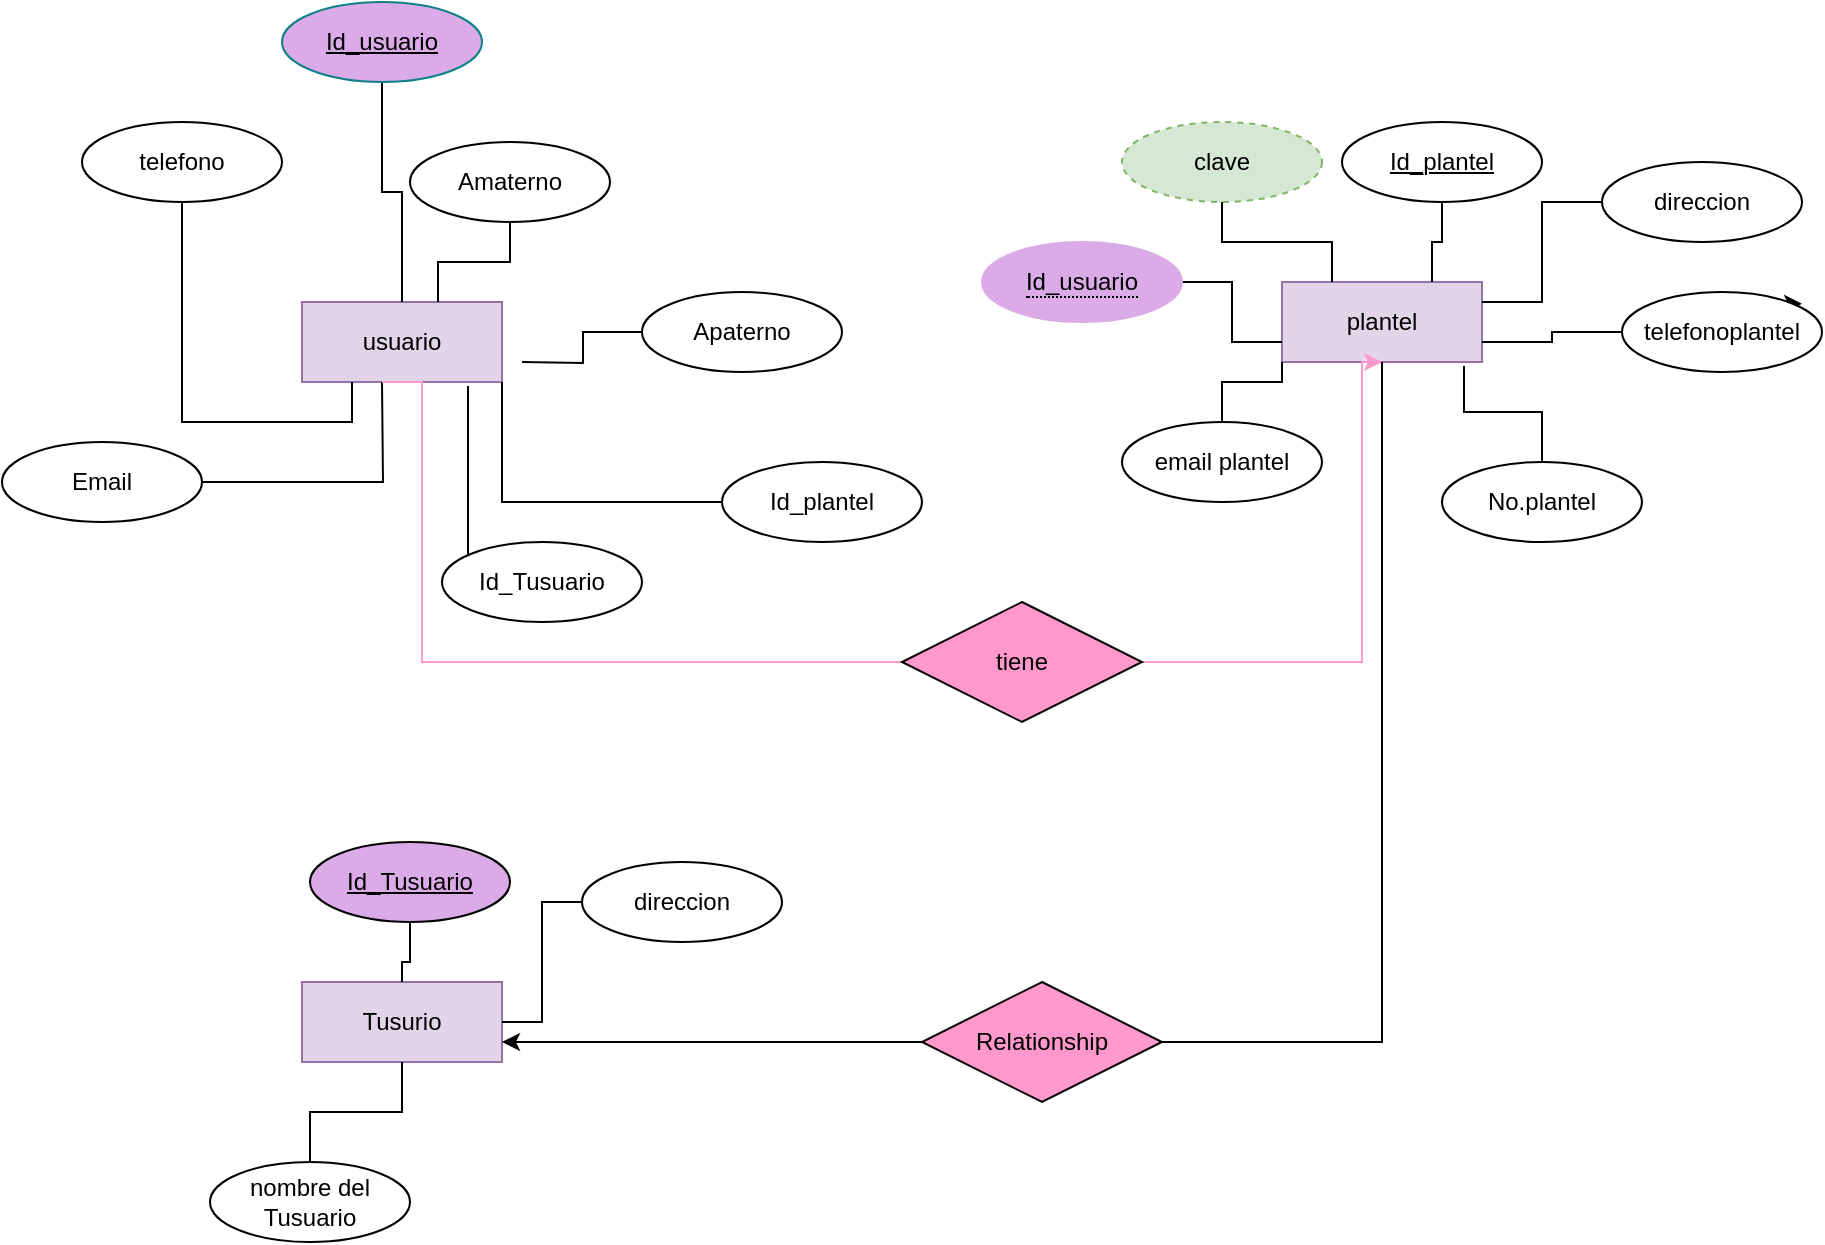 <mxfile version="21.0.10" type="github">
  <diagram name="modelo entidad relacional" id="rSTaFR-yeP3W_gnC_Nb5">
    <mxGraphModel dx="794" dy="683" grid="1" gridSize="10" guides="1" tooltips="1" connect="1" arrows="1" fold="1" page="1" pageScale="1" pageWidth="827" pageHeight="1169" math="0" shadow="0">
      <root>
        <mxCell id="0" />
        <mxCell id="1" parent="0" />
        <mxCell id="Cid5gTUoB3xwM6PfSime-2" value="usuario" style="whiteSpace=wrap;html=1;align=center;fillColor=#e1d5e7;strokeColor=#9673a6;" vertex="1" parent="1">
          <mxGeometry x="360" y="530" width="100" height="40" as="geometry" />
        </mxCell>
        <mxCell id="Cid5gTUoB3xwM6PfSime-49" style="edgeStyle=orthogonalEdgeStyle;rounded=0;orthogonalLoop=1;jettySize=auto;html=1;endArrow=none;endFill=0;" edge="1" parent="1" source="Cid5gTUoB3xwM6PfSime-3" target="Cid5gTUoB3xwM6PfSime-2">
          <mxGeometry relative="1" as="geometry" />
        </mxCell>
        <mxCell id="Cid5gTUoB3xwM6PfSime-3" value="Id_usuario" style="ellipse;whiteSpace=wrap;html=1;align=center;fontStyle=4;fillColor=#DBABE8;strokeColor=#0e8088;" vertex="1" parent="1">
          <mxGeometry x="350" y="380" width="100" height="40" as="geometry" />
        </mxCell>
        <mxCell id="Cid5gTUoB3xwM6PfSime-13" style="edgeStyle=orthogonalEdgeStyle;rounded=0;orthogonalLoop=1;jettySize=auto;html=1;entryX=0.25;entryY=1;entryDx=0;entryDy=0;endArrow=none;endFill=0;" edge="1" parent="1" source="Cid5gTUoB3xwM6PfSime-5" target="Cid5gTUoB3xwM6PfSime-2">
          <mxGeometry relative="1" as="geometry">
            <Array as="points">
              <mxPoint x="385" y="590" />
            </Array>
          </mxGeometry>
        </mxCell>
        <mxCell id="Cid5gTUoB3xwM6PfSime-5" value="telefono" style="ellipse;whiteSpace=wrap;html=1;align=center;" vertex="1" parent="1">
          <mxGeometry x="250" y="440" width="100" height="40" as="geometry" />
        </mxCell>
        <mxCell id="Cid5gTUoB3xwM6PfSime-50" style="edgeStyle=orthogonalEdgeStyle;rounded=0;orthogonalLoop=1;jettySize=auto;html=1;endArrow=none;endFill=0;" edge="1" parent="1" source="Cid5gTUoB3xwM6PfSime-7">
          <mxGeometry relative="1" as="geometry">
            <mxPoint x="400" y="570" as="targetPoint" />
          </mxGeometry>
        </mxCell>
        <mxCell id="Cid5gTUoB3xwM6PfSime-7" value="Email" style="ellipse;whiteSpace=wrap;html=1;align=center;" vertex="1" parent="1">
          <mxGeometry x="210" y="600" width="100" height="40" as="geometry" />
        </mxCell>
        <mxCell id="Cid5gTUoB3xwM6PfSime-17" style="edgeStyle=orthogonalEdgeStyle;rounded=0;orthogonalLoop=1;jettySize=auto;html=1;entryX=0.68;entryY=0;entryDx=0;entryDy=0;entryPerimeter=0;endArrow=none;endFill=0;" edge="1" parent="1" source="Cid5gTUoB3xwM6PfSime-9" target="Cid5gTUoB3xwM6PfSime-2">
          <mxGeometry relative="1" as="geometry" />
        </mxCell>
        <mxCell id="Cid5gTUoB3xwM6PfSime-9" value="Amaterno" style="ellipse;whiteSpace=wrap;html=1;align=center;" vertex="1" parent="1">
          <mxGeometry x="414" y="450" width="100" height="40" as="geometry" />
        </mxCell>
        <mxCell id="Cid5gTUoB3xwM6PfSime-18" style="edgeStyle=orthogonalEdgeStyle;rounded=0;orthogonalLoop=1;jettySize=auto;html=1;endArrow=none;endFill=0;" edge="1" parent="1" source="Cid5gTUoB3xwM6PfSime-10">
          <mxGeometry relative="1" as="geometry">
            <mxPoint x="470" y="560" as="targetPoint" />
          </mxGeometry>
        </mxCell>
        <mxCell id="Cid5gTUoB3xwM6PfSime-10" value="Apaterno" style="ellipse;whiteSpace=wrap;html=1;align=center;" vertex="1" parent="1">
          <mxGeometry x="530" y="525" width="100" height="40" as="geometry" />
        </mxCell>
        <mxCell id="Cid5gTUoB3xwM6PfSime-15" style="edgeStyle=orthogonalEdgeStyle;rounded=0;orthogonalLoop=1;jettySize=auto;html=1;entryX=0.83;entryY=1.05;entryDx=0;entryDy=0;entryPerimeter=0;endArrow=none;endFill=0;" edge="1" parent="1" source="Cid5gTUoB3xwM6PfSime-11" target="Cid5gTUoB3xwM6PfSime-2">
          <mxGeometry relative="1" as="geometry">
            <Array as="points">
              <mxPoint x="443" y="630" />
              <mxPoint x="443" y="630" />
            </Array>
          </mxGeometry>
        </mxCell>
        <mxCell id="Cid5gTUoB3xwM6PfSime-11" value="Id_Tusuario" style="ellipse;whiteSpace=wrap;html=1;align=center;" vertex="1" parent="1">
          <mxGeometry x="430" y="650" width="100" height="40" as="geometry" />
        </mxCell>
        <mxCell id="Cid5gTUoB3xwM6PfSime-16" style="edgeStyle=orthogonalEdgeStyle;rounded=0;orthogonalLoop=1;jettySize=auto;html=1;entryX=1;entryY=1;entryDx=0;entryDy=0;endArrow=none;endFill=0;" edge="1" parent="1" source="Cid5gTUoB3xwM6PfSime-12" target="Cid5gTUoB3xwM6PfSime-2">
          <mxGeometry relative="1" as="geometry" />
        </mxCell>
        <mxCell id="Cid5gTUoB3xwM6PfSime-12" value="Id_plantel" style="ellipse;whiteSpace=wrap;html=1;align=center;" vertex="1" parent="1">
          <mxGeometry x="570" y="610" width="100" height="40" as="geometry" />
        </mxCell>
        <mxCell id="Cid5gTUoB3xwM6PfSime-19" value="plantel" style="whiteSpace=wrap;html=1;align=center;fillColor=#e1d5e7;strokeColor=#9673a6;" vertex="1" parent="1">
          <mxGeometry x="850" y="520" width="100" height="40" as="geometry" />
        </mxCell>
        <mxCell id="Cid5gTUoB3xwM6PfSime-30" style="edgeStyle=orthogonalEdgeStyle;rounded=0;orthogonalLoop=1;jettySize=auto;html=1;entryX=0.75;entryY=0;entryDx=0;entryDy=0;endArrow=none;endFill=0;" edge="1" parent="1" source="Cid5gTUoB3xwM6PfSime-20" target="Cid5gTUoB3xwM6PfSime-19">
          <mxGeometry relative="1" as="geometry" />
        </mxCell>
        <mxCell id="Cid5gTUoB3xwM6PfSime-20" value="Id_plantel" style="ellipse;whiteSpace=wrap;html=1;align=center;fontStyle=4;" vertex="1" parent="1">
          <mxGeometry x="880" y="440" width="100" height="40" as="geometry" />
        </mxCell>
        <mxCell id="Cid5gTUoB3xwM6PfSime-31" style="edgeStyle=orthogonalEdgeStyle;rounded=0;orthogonalLoop=1;jettySize=auto;html=1;entryX=1;entryY=0.25;entryDx=0;entryDy=0;endArrow=none;endFill=0;" edge="1" parent="1" source="Cid5gTUoB3xwM6PfSime-23" target="Cid5gTUoB3xwM6PfSime-19">
          <mxGeometry relative="1" as="geometry">
            <mxPoint x="960" y="540" as="targetPoint" />
          </mxGeometry>
        </mxCell>
        <mxCell id="Cid5gTUoB3xwM6PfSime-23" value="direccion" style="ellipse;whiteSpace=wrap;html=1;align=center;" vertex="1" parent="1">
          <mxGeometry x="1010" y="460" width="100" height="40" as="geometry" />
        </mxCell>
        <mxCell id="Cid5gTUoB3xwM6PfSime-28" style="edgeStyle=orthogonalEdgeStyle;rounded=0;orthogonalLoop=1;jettySize=auto;html=1;exitX=1;exitY=0;exitDx=0;exitDy=0;" edge="1" parent="1" source="Cid5gTUoB3xwM6PfSime-24">
          <mxGeometry relative="1" as="geometry">
            <mxPoint x="1110" y="531" as="targetPoint" />
          </mxGeometry>
        </mxCell>
        <mxCell id="Cid5gTUoB3xwM6PfSime-32" style="edgeStyle=orthogonalEdgeStyle;rounded=0;orthogonalLoop=1;jettySize=auto;html=1;entryX=1;entryY=0.75;entryDx=0;entryDy=0;endArrow=none;endFill=0;" edge="1" parent="1" source="Cid5gTUoB3xwM6PfSime-24" target="Cid5gTUoB3xwM6PfSime-19">
          <mxGeometry relative="1" as="geometry" />
        </mxCell>
        <mxCell id="Cid5gTUoB3xwM6PfSime-24" value="telefonoplantel" style="ellipse;whiteSpace=wrap;html=1;align=center;" vertex="1" parent="1">
          <mxGeometry x="1020" y="525" width="100" height="40" as="geometry" />
        </mxCell>
        <mxCell id="Cid5gTUoB3xwM6PfSime-52" style="edgeStyle=orthogonalEdgeStyle;rounded=0;orthogonalLoop=1;jettySize=auto;html=1;entryX=0;entryY=1;entryDx=0;entryDy=0;endArrow=none;endFill=0;" edge="1" parent="1" source="Cid5gTUoB3xwM6PfSime-25" target="Cid5gTUoB3xwM6PfSime-19">
          <mxGeometry relative="1" as="geometry" />
        </mxCell>
        <mxCell id="Cid5gTUoB3xwM6PfSime-25" value="email plantel" style="ellipse;whiteSpace=wrap;html=1;align=center;" vertex="1" parent="1">
          <mxGeometry x="770" y="590" width="100" height="40" as="geometry" />
        </mxCell>
        <mxCell id="Cid5gTUoB3xwM6PfSime-33" style="edgeStyle=orthogonalEdgeStyle;rounded=0;orthogonalLoop=1;jettySize=auto;html=1;entryX=0.91;entryY=1.05;entryDx=0;entryDy=0;entryPerimeter=0;endArrow=none;endFill=0;" edge="1" parent="1" source="Cid5gTUoB3xwM6PfSime-26" target="Cid5gTUoB3xwM6PfSime-19">
          <mxGeometry relative="1" as="geometry" />
        </mxCell>
        <mxCell id="Cid5gTUoB3xwM6PfSime-26" value="No.plantel" style="ellipse;whiteSpace=wrap;html=1;align=center;" vertex="1" parent="1">
          <mxGeometry x="930" y="610" width="100" height="40" as="geometry" />
        </mxCell>
        <mxCell id="Cid5gTUoB3xwM6PfSime-29" style="edgeStyle=orthogonalEdgeStyle;rounded=0;orthogonalLoop=1;jettySize=auto;html=1;entryX=0.25;entryY=0;entryDx=0;entryDy=0;endArrow=none;endFill=0;" edge="1" parent="1" source="Cid5gTUoB3xwM6PfSime-27" target="Cid5gTUoB3xwM6PfSime-19">
          <mxGeometry relative="1" as="geometry" />
        </mxCell>
        <mxCell id="Cid5gTUoB3xwM6PfSime-27" value="clave" style="ellipse;whiteSpace=wrap;html=1;align=center;dashed=1;fillColor=#d5e8d4;strokeColor=#82b366;" vertex="1" parent="1">
          <mxGeometry x="770" y="440" width="100" height="40" as="geometry" />
        </mxCell>
        <mxCell id="Cid5gTUoB3xwM6PfSime-36" value="Tusurio" style="whiteSpace=wrap;html=1;align=center;fillColor=#e1d5e7;strokeColor=#9673a6;" vertex="1" parent="1">
          <mxGeometry x="360" y="870" width="100" height="40" as="geometry" />
        </mxCell>
        <mxCell id="Cid5gTUoB3xwM6PfSime-38" style="edgeStyle=orthogonalEdgeStyle;rounded=0;orthogonalLoop=1;jettySize=auto;html=1;entryX=0;entryY=0.75;entryDx=0;entryDy=0;endArrow=none;endFill=0;" edge="1" parent="1" source="Cid5gTUoB3xwM6PfSime-37" target="Cid5gTUoB3xwM6PfSime-19">
          <mxGeometry relative="1" as="geometry" />
        </mxCell>
        <mxCell id="Cid5gTUoB3xwM6PfSime-37" value="&lt;span style=&quot;border-bottom: 1px dotted&quot;&gt;Id_usuario&lt;/span&gt;" style="ellipse;whiteSpace=wrap;html=1;align=center;strokeColor=#DBABE8;fillColor=#DBABE8;" vertex="1" parent="1">
          <mxGeometry x="700" y="500" width="100" height="40" as="geometry" />
        </mxCell>
        <mxCell id="Cid5gTUoB3xwM6PfSime-45" style="edgeStyle=orthogonalEdgeStyle;rounded=0;orthogonalLoop=1;jettySize=auto;html=1;entryX=0.5;entryY=1;entryDx=0;entryDy=0;endArrow=none;endFill=0;" edge="1" parent="1" source="Cid5gTUoB3xwM6PfSime-39" target="Cid5gTUoB3xwM6PfSime-36">
          <mxGeometry relative="1" as="geometry" />
        </mxCell>
        <mxCell id="Cid5gTUoB3xwM6PfSime-39" value="nombre del Tusuario" style="ellipse;whiteSpace=wrap;html=1;align=center;" vertex="1" parent="1">
          <mxGeometry x="314" y="960" width="100" height="40" as="geometry" />
        </mxCell>
        <mxCell id="Cid5gTUoB3xwM6PfSime-44" style="edgeStyle=orthogonalEdgeStyle;rounded=0;orthogonalLoop=1;jettySize=auto;html=1;entryX=1;entryY=0.5;entryDx=0;entryDy=0;endArrow=none;endFill=0;" edge="1" parent="1" source="Cid5gTUoB3xwM6PfSime-40" target="Cid5gTUoB3xwM6PfSime-36">
          <mxGeometry relative="1" as="geometry" />
        </mxCell>
        <mxCell id="Cid5gTUoB3xwM6PfSime-40" value="direccion" style="ellipse;whiteSpace=wrap;html=1;align=center;" vertex="1" parent="1">
          <mxGeometry x="500" y="810" width="100" height="40" as="geometry" />
        </mxCell>
        <mxCell id="Cid5gTUoB3xwM6PfSime-43" style="edgeStyle=orthogonalEdgeStyle;rounded=0;orthogonalLoop=1;jettySize=auto;html=1;entryX=0.5;entryY=0;entryDx=0;entryDy=0;endArrow=none;endFill=0;" edge="1" parent="1" source="Cid5gTUoB3xwM6PfSime-41" target="Cid5gTUoB3xwM6PfSime-36">
          <mxGeometry relative="1" as="geometry">
            <Array as="points">
              <mxPoint x="414" y="860" />
              <mxPoint x="410" y="860" />
            </Array>
          </mxGeometry>
        </mxCell>
        <mxCell id="Cid5gTUoB3xwM6PfSime-41" value="Id_Tusuario" style="ellipse;whiteSpace=wrap;html=1;align=center;fontStyle=4;fillColor=#DBABE8;" vertex="1" parent="1">
          <mxGeometry x="364" y="800" width="100" height="40" as="geometry" />
        </mxCell>
        <mxCell id="Cid5gTUoB3xwM6PfSime-47" style="edgeStyle=orthogonalEdgeStyle;rounded=0;orthogonalLoop=1;jettySize=auto;html=1;entryX=0.4;entryY=1;entryDx=0;entryDy=0;entryPerimeter=0;endArrow=none;endFill=0;strokeColor=#FF99CC;" edge="1" parent="1" source="Cid5gTUoB3xwM6PfSime-46" target="Cid5gTUoB3xwM6PfSime-2">
          <mxGeometry relative="1" as="geometry">
            <Array as="points">
              <mxPoint x="420" y="710" />
              <mxPoint x="420" y="570" />
            </Array>
          </mxGeometry>
        </mxCell>
        <mxCell id="Cid5gTUoB3xwM6PfSime-51" style="edgeStyle=orthogonalEdgeStyle;rounded=0;orthogonalLoop=1;jettySize=auto;html=1;endArrow=classic;endFill=1;strokeColor=#FF99CC;" edge="1" parent="1" source="Cid5gTUoB3xwM6PfSime-46">
          <mxGeometry relative="1" as="geometry">
            <mxPoint x="900" y="560" as="targetPoint" />
            <Array as="points">
              <mxPoint x="890" y="710" />
              <mxPoint x="890" y="560" />
            </Array>
          </mxGeometry>
        </mxCell>
        <mxCell id="Cid5gTUoB3xwM6PfSime-46" value="tiene" style="shape=rhombus;perimeter=rhombusPerimeter;whiteSpace=wrap;html=1;align=center;fillColor=#FF99CC;" vertex="1" parent="1">
          <mxGeometry x="660" y="680" width="120" height="60" as="geometry" />
        </mxCell>
        <mxCell id="Cid5gTUoB3xwM6PfSime-54" style="edgeStyle=orthogonalEdgeStyle;rounded=0;orthogonalLoop=1;jettySize=auto;html=1;entryX=0.5;entryY=1;entryDx=0;entryDy=0;endArrow=none;endFill=0;" edge="1" parent="1" source="Cid5gTUoB3xwM6PfSime-53" target="Cid5gTUoB3xwM6PfSime-19">
          <mxGeometry relative="1" as="geometry" />
        </mxCell>
        <mxCell id="Cid5gTUoB3xwM6PfSime-55" style="edgeStyle=orthogonalEdgeStyle;rounded=0;orthogonalLoop=1;jettySize=auto;html=1;exitX=0;exitY=0.5;exitDx=0;exitDy=0;entryX=1;entryY=0.75;entryDx=0;entryDy=0;" edge="1" parent="1" source="Cid5gTUoB3xwM6PfSime-53" target="Cid5gTUoB3xwM6PfSime-36">
          <mxGeometry relative="1" as="geometry" />
        </mxCell>
        <mxCell id="Cid5gTUoB3xwM6PfSime-53" value="Relationship" style="shape=rhombus;perimeter=rhombusPerimeter;whiteSpace=wrap;html=1;align=center;fillColor=#FF99CC;" vertex="1" parent="1">
          <mxGeometry x="670" y="870" width="120" height="60" as="geometry" />
        </mxCell>
      </root>
    </mxGraphModel>
  </diagram>
</mxfile>
